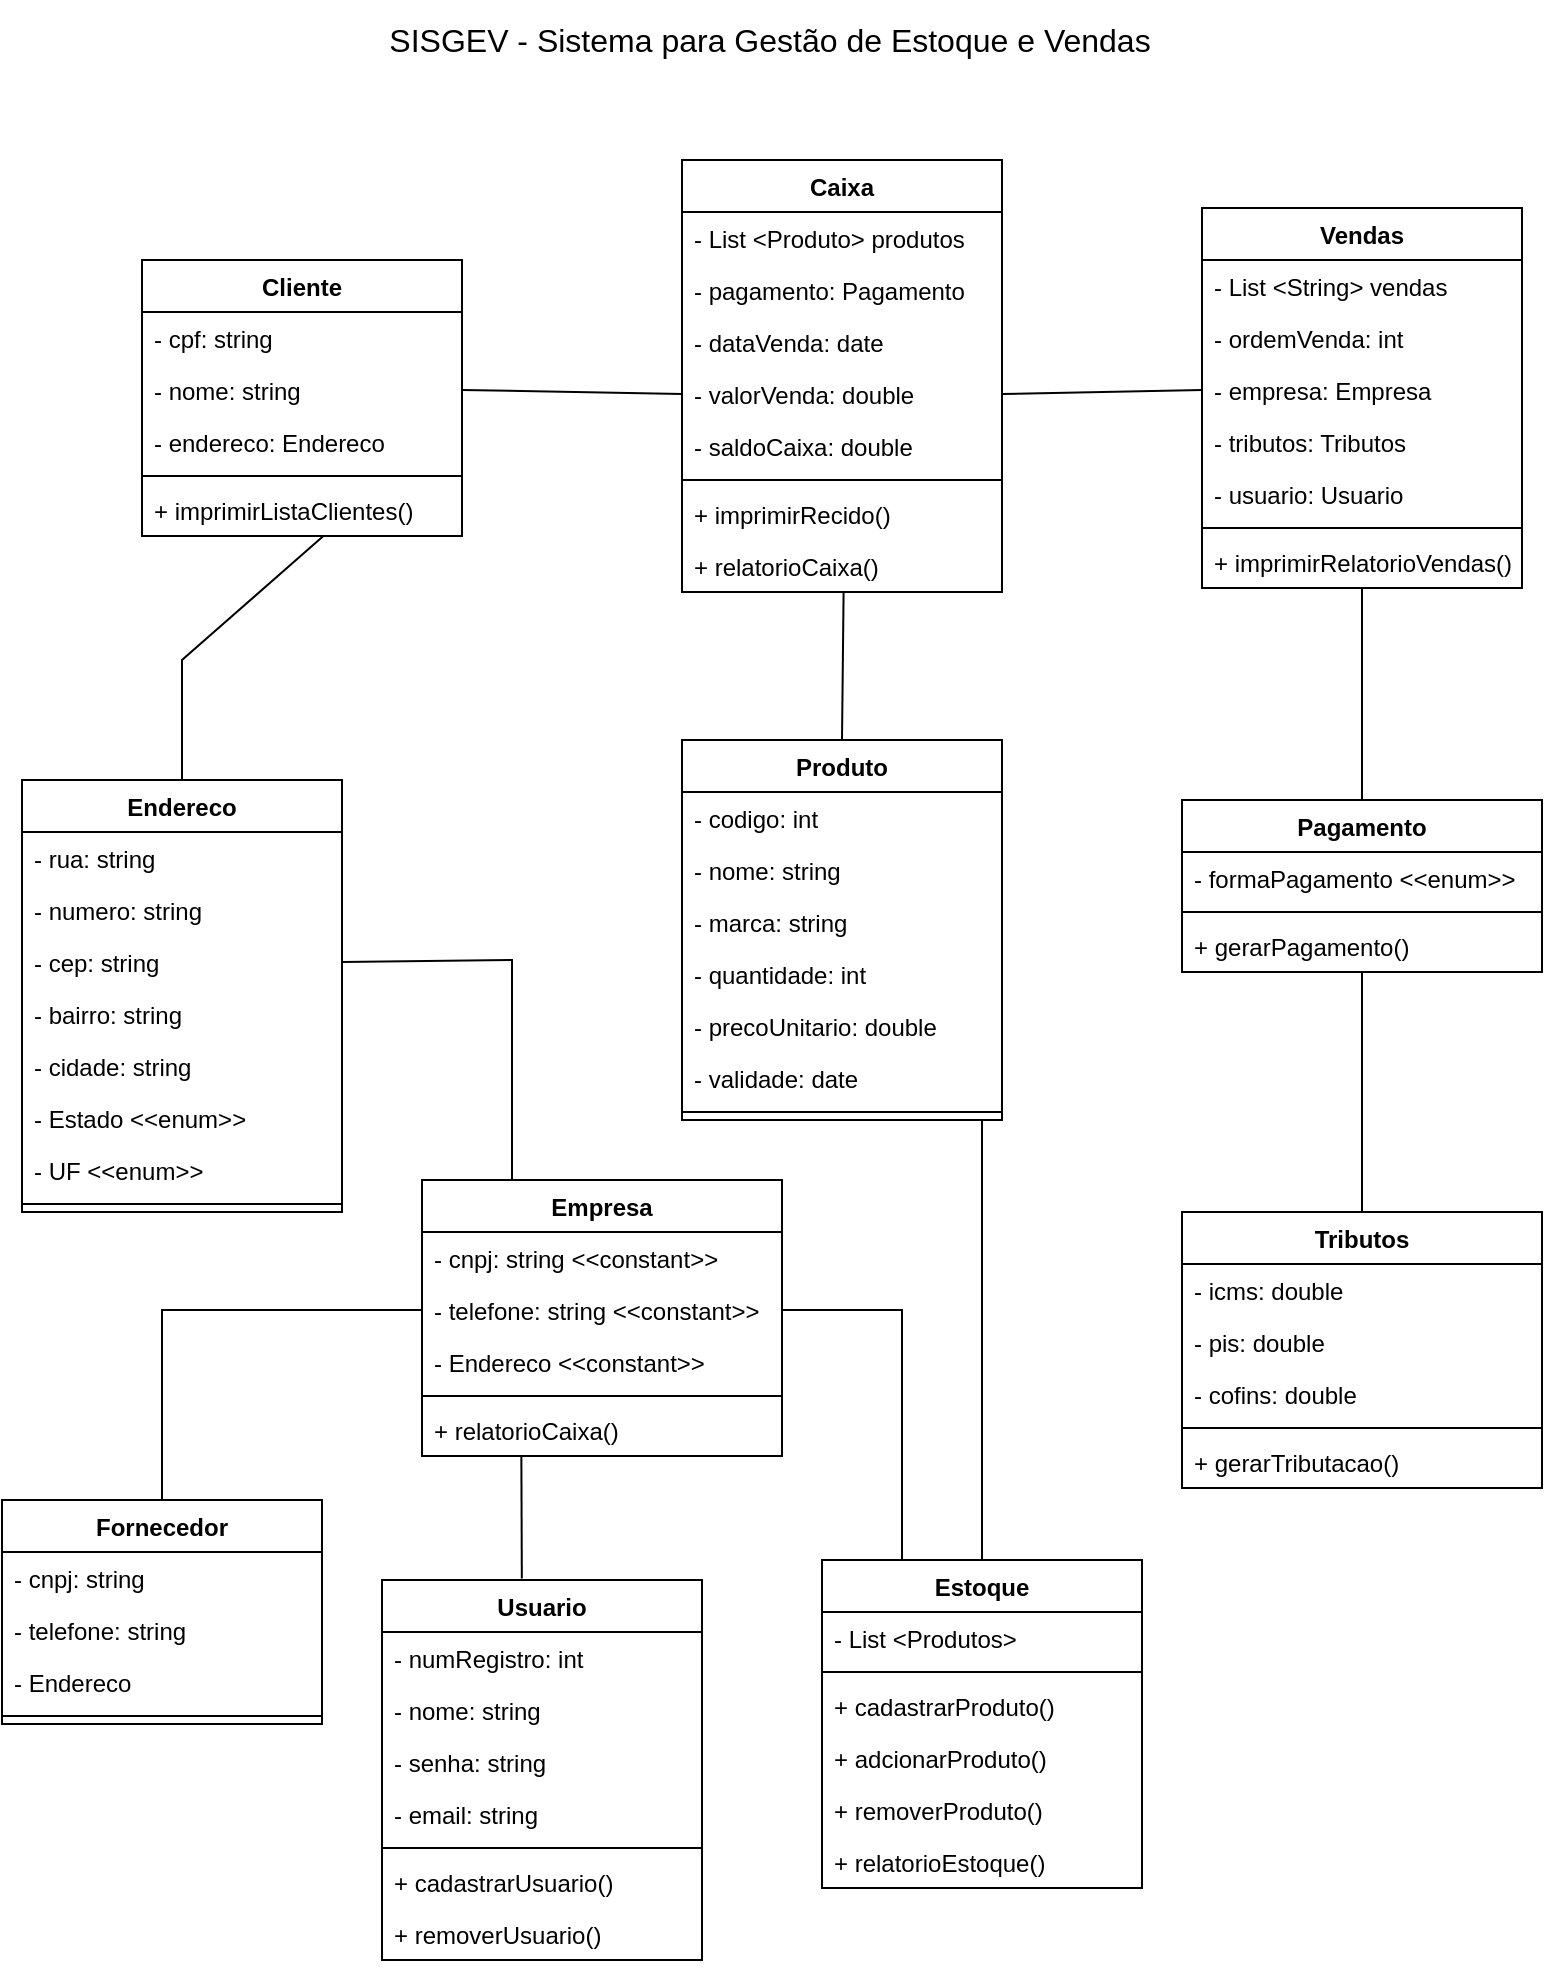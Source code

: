 <mxfile version="24.2.5" type="device">
  <diagram name="Página-1" id="ttXTV0nuph1amWZl_N1X">
    <mxGraphModel dx="1793" dy="1045" grid="1" gridSize="10" guides="1" tooltips="1" connect="1" arrows="1" fold="1" page="1" pageScale="1" pageWidth="827" pageHeight="1169" math="0" shadow="0">
      <root>
        <mxCell id="0" />
        <mxCell id="1" parent="0" />
        <mxCell id="R9EaCqI3CkqfUFcDq09_-9" value="Produto" style="swimlane;fontStyle=1;align=center;verticalAlign=top;childLayout=stackLayout;horizontal=1;startSize=26;horizontalStack=0;resizeParent=1;resizeParentMax=0;resizeLast=0;collapsible=1;marginBottom=0;whiteSpace=wrap;html=1;" parent="1" vertex="1">
          <mxGeometry x="370" y="440" width="160" height="190" as="geometry" />
        </mxCell>
        <mxCell id="R9EaCqI3CkqfUFcDq09_-10" value="- codigo: int" style="text;strokeColor=none;fillColor=none;align=left;verticalAlign=top;spacingLeft=4;spacingRight=4;overflow=hidden;rotatable=0;points=[[0,0.5],[1,0.5]];portConstraint=eastwest;whiteSpace=wrap;html=1;" parent="R9EaCqI3CkqfUFcDq09_-9" vertex="1">
          <mxGeometry y="26" width="160" height="26" as="geometry" />
        </mxCell>
        <mxCell id="R9EaCqI3CkqfUFcDq09_-13" value="- nome: string" style="text;strokeColor=none;fillColor=none;align=left;verticalAlign=top;spacingLeft=4;spacingRight=4;overflow=hidden;rotatable=0;points=[[0,0.5],[1,0.5]];portConstraint=eastwest;whiteSpace=wrap;html=1;" parent="R9EaCqI3CkqfUFcDq09_-9" vertex="1">
          <mxGeometry y="52" width="160" height="26" as="geometry" />
        </mxCell>
        <mxCell id="R9EaCqI3CkqfUFcDq09_-14" value="- marca: string" style="text;strokeColor=none;fillColor=none;align=left;verticalAlign=top;spacingLeft=4;spacingRight=4;overflow=hidden;rotatable=0;points=[[0,0.5],[1,0.5]];portConstraint=eastwest;whiteSpace=wrap;html=1;" parent="R9EaCqI3CkqfUFcDq09_-9" vertex="1">
          <mxGeometry y="78" width="160" height="26" as="geometry" />
        </mxCell>
        <mxCell id="R9EaCqI3CkqfUFcDq09_-15" value="- quantidade: int" style="text;strokeColor=none;fillColor=none;align=left;verticalAlign=top;spacingLeft=4;spacingRight=4;overflow=hidden;rotatable=0;points=[[0,0.5],[1,0.5]];portConstraint=eastwest;whiteSpace=wrap;html=1;" parent="R9EaCqI3CkqfUFcDq09_-9" vertex="1">
          <mxGeometry y="104" width="160" height="26" as="geometry" />
        </mxCell>
        <mxCell id="R9EaCqI3CkqfUFcDq09_-16" value="- precoUnitario: double" style="text;strokeColor=none;fillColor=none;align=left;verticalAlign=top;spacingLeft=4;spacingRight=4;overflow=hidden;rotatable=0;points=[[0,0.5],[1,0.5]];portConstraint=eastwest;whiteSpace=wrap;html=1;" parent="R9EaCqI3CkqfUFcDq09_-9" vertex="1">
          <mxGeometry y="130" width="160" height="26" as="geometry" />
        </mxCell>
        <mxCell id="R9EaCqI3CkqfUFcDq09_-17" value="- validade: date" style="text;strokeColor=none;fillColor=none;align=left;verticalAlign=top;spacingLeft=4;spacingRight=4;overflow=hidden;rotatable=0;points=[[0,0.5],[1,0.5]];portConstraint=eastwest;whiteSpace=wrap;html=1;" parent="R9EaCqI3CkqfUFcDq09_-9" vertex="1">
          <mxGeometry y="156" width="160" height="26" as="geometry" />
        </mxCell>
        <mxCell id="R9EaCqI3CkqfUFcDq09_-11" value="" style="line;strokeWidth=1;fillColor=none;align=left;verticalAlign=middle;spacingTop=-1;spacingLeft=3;spacingRight=3;rotatable=0;labelPosition=right;points=[];portConstraint=eastwest;strokeColor=inherit;" parent="R9EaCqI3CkqfUFcDq09_-9" vertex="1">
          <mxGeometry y="182" width="160" height="8" as="geometry" />
        </mxCell>
        <mxCell id="R9EaCqI3CkqfUFcDq09_-18" value="Estoque" style="swimlane;fontStyle=1;align=center;verticalAlign=top;childLayout=stackLayout;horizontal=1;startSize=26;horizontalStack=0;resizeParent=1;resizeParentMax=0;resizeLast=0;collapsible=1;marginBottom=0;whiteSpace=wrap;html=1;" parent="1" vertex="1">
          <mxGeometry x="440" y="850" width="160" height="164" as="geometry" />
        </mxCell>
        <mxCell id="R9EaCqI3CkqfUFcDq09_-19" value="- List &amp;lt;Produtos&amp;gt;" style="text;strokeColor=none;fillColor=none;align=left;verticalAlign=top;spacingLeft=4;spacingRight=4;overflow=hidden;rotatable=0;points=[[0,0.5],[1,0.5]];portConstraint=eastwest;whiteSpace=wrap;html=1;" parent="R9EaCqI3CkqfUFcDq09_-18" vertex="1">
          <mxGeometry y="26" width="160" height="26" as="geometry" />
        </mxCell>
        <mxCell id="R9EaCqI3CkqfUFcDq09_-25" value="" style="line;strokeWidth=1;fillColor=none;align=left;verticalAlign=middle;spacingTop=-1;spacingLeft=3;spacingRight=3;rotatable=0;labelPosition=right;points=[];portConstraint=eastwest;strokeColor=inherit;" parent="R9EaCqI3CkqfUFcDq09_-18" vertex="1">
          <mxGeometry y="52" width="160" height="8" as="geometry" />
        </mxCell>
        <mxCell id="R9EaCqI3CkqfUFcDq09_-26" value="+ cadastrarProduto()" style="text;strokeColor=none;fillColor=none;align=left;verticalAlign=top;spacingLeft=4;spacingRight=4;overflow=hidden;rotatable=0;points=[[0,0.5],[1,0.5]];portConstraint=eastwest;whiteSpace=wrap;html=1;" parent="R9EaCqI3CkqfUFcDq09_-18" vertex="1">
          <mxGeometry y="60" width="160" height="26" as="geometry" />
        </mxCell>
        <mxCell id="R9EaCqI3CkqfUFcDq09_-27" value="+ adcionarProduto()" style="text;strokeColor=none;fillColor=none;align=left;verticalAlign=top;spacingLeft=4;spacingRight=4;overflow=hidden;rotatable=0;points=[[0,0.5],[1,0.5]];portConstraint=eastwest;whiteSpace=wrap;html=1;" parent="R9EaCqI3CkqfUFcDq09_-18" vertex="1">
          <mxGeometry y="86" width="160" height="26" as="geometry" />
        </mxCell>
        <mxCell id="R9EaCqI3CkqfUFcDq09_-28" value="+ removerProduto()" style="text;strokeColor=none;fillColor=none;align=left;verticalAlign=top;spacingLeft=4;spacingRight=4;overflow=hidden;rotatable=0;points=[[0,0.5],[1,0.5]];portConstraint=eastwest;whiteSpace=wrap;html=1;" parent="R9EaCqI3CkqfUFcDq09_-18" vertex="1">
          <mxGeometry y="112" width="160" height="26" as="geometry" />
        </mxCell>
        <mxCell id="R9EaCqI3CkqfUFcDq09_-29" value="+ relatorioEstoque()" style="text;strokeColor=none;fillColor=none;align=left;verticalAlign=top;spacingLeft=4;spacingRight=4;overflow=hidden;rotatable=0;points=[[0,0.5],[1,0.5]];portConstraint=eastwest;whiteSpace=wrap;html=1;" parent="R9EaCqI3CkqfUFcDq09_-18" vertex="1">
          <mxGeometry y="138" width="160" height="26" as="geometry" />
        </mxCell>
        <mxCell id="R9EaCqI3CkqfUFcDq09_-30" value="Vendas" style="swimlane;fontStyle=1;align=center;verticalAlign=top;childLayout=stackLayout;horizontal=1;startSize=26;horizontalStack=0;resizeParent=1;resizeParentMax=0;resizeLast=0;collapsible=1;marginBottom=0;whiteSpace=wrap;html=1;" parent="1" vertex="1">
          <mxGeometry x="630" y="174" width="160" height="190" as="geometry">
            <mxRectangle x="380" y="400" width="80" height="30" as="alternateBounds" />
          </mxGeometry>
        </mxCell>
        <mxCell id="R9EaCqI3CkqfUFcDq09_-31" value="- List &amp;lt;String&amp;gt; vendas&amp;nbsp;" style="text;strokeColor=none;fillColor=none;align=left;verticalAlign=top;spacingLeft=4;spacingRight=4;overflow=hidden;rotatable=0;points=[[0,0.5],[1,0.5]];portConstraint=eastwest;whiteSpace=wrap;html=1;" parent="R9EaCqI3CkqfUFcDq09_-30" vertex="1">
          <mxGeometry y="26" width="160" height="26" as="geometry" />
        </mxCell>
        <mxCell id="R9EaCqI3CkqfUFcDq09_-33" value="- ordemVenda: int" style="text;strokeColor=none;fillColor=none;align=left;verticalAlign=top;spacingLeft=4;spacingRight=4;overflow=hidden;rotatable=0;points=[[0,0.5],[1,0.5]];portConstraint=eastwest;whiteSpace=wrap;html=1;" parent="R9EaCqI3CkqfUFcDq09_-30" vertex="1">
          <mxGeometry y="52" width="160" height="26" as="geometry" />
        </mxCell>
        <mxCell id="R9EaCqI3CkqfUFcDq09_-103" value="- empresa: Empresa" style="text;strokeColor=none;fillColor=none;align=left;verticalAlign=top;spacingLeft=4;spacingRight=4;overflow=hidden;rotatable=0;points=[[0,0.5],[1,0.5]];portConstraint=eastwest;whiteSpace=wrap;html=1;" parent="R9EaCqI3CkqfUFcDq09_-30" vertex="1">
          <mxGeometry y="78" width="160" height="26" as="geometry" />
        </mxCell>
        <mxCell id="R9EaCqI3CkqfUFcDq09_-104" value="- tributos: Tributos" style="text;strokeColor=none;fillColor=none;align=left;verticalAlign=top;spacingLeft=4;spacingRight=4;overflow=hidden;rotatable=0;points=[[0,0.5],[1,0.5]];portConstraint=eastwest;whiteSpace=wrap;html=1;" parent="R9EaCqI3CkqfUFcDq09_-30" vertex="1">
          <mxGeometry y="104" width="160" height="26" as="geometry" />
        </mxCell>
        <mxCell id="R9EaCqI3CkqfUFcDq09_-105" value="- usuario: Usuario" style="text;strokeColor=none;fillColor=none;align=left;verticalAlign=top;spacingLeft=4;spacingRight=4;overflow=hidden;rotatable=0;points=[[0,0.5],[1,0.5]];portConstraint=eastwest;whiteSpace=wrap;html=1;" parent="R9EaCqI3CkqfUFcDq09_-30" vertex="1">
          <mxGeometry y="130" width="160" height="26" as="geometry" />
        </mxCell>
        <mxCell id="R9EaCqI3CkqfUFcDq09_-37" value="" style="line;strokeWidth=1;fillColor=none;align=left;verticalAlign=middle;spacingTop=-1;spacingLeft=3;spacingRight=3;rotatable=0;labelPosition=right;points=[];portConstraint=eastwest;strokeColor=inherit;" parent="R9EaCqI3CkqfUFcDq09_-30" vertex="1">
          <mxGeometry y="156" width="160" height="8" as="geometry" />
        </mxCell>
        <mxCell id="R9EaCqI3CkqfUFcDq09_-101" value="+ imprimirRelatorioVendas()" style="text;strokeColor=none;fillColor=none;align=left;verticalAlign=top;spacingLeft=4;spacingRight=4;overflow=hidden;rotatable=0;points=[[0,0.5],[1,0.5]];portConstraint=eastwest;whiteSpace=wrap;html=1;" parent="R9EaCqI3CkqfUFcDq09_-30" vertex="1">
          <mxGeometry y="164" width="160" height="26" as="geometry" />
        </mxCell>
        <mxCell id="R9EaCqI3CkqfUFcDq09_-38" value="Usuario" style="swimlane;fontStyle=1;align=center;verticalAlign=top;childLayout=stackLayout;horizontal=1;startSize=26;horizontalStack=0;resizeParent=1;resizeParentMax=0;resizeLast=0;collapsible=1;marginBottom=0;whiteSpace=wrap;html=1;" parent="1" vertex="1">
          <mxGeometry x="220" y="860" width="160" height="190" as="geometry" />
        </mxCell>
        <mxCell id="R9EaCqI3CkqfUFcDq09_-39" value="- numRegistro: int" style="text;strokeColor=none;fillColor=none;align=left;verticalAlign=top;spacingLeft=4;spacingRight=4;overflow=hidden;rotatable=0;points=[[0,0.5],[1,0.5]];portConstraint=eastwest;whiteSpace=wrap;html=1;" parent="R9EaCqI3CkqfUFcDq09_-38" vertex="1">
          <mxGeometry y="26" width="160" height="26" as="geometry" />
        </mxCell>
        <mxCell id="R9EaCqI3CkqfUFcDq09_-40" value="- nome: string" style="text;strokeColor=none;fillColor=none;align=left;verticalAlign=top;spacingLeft=4;spacingRight=4;overflow=hidden;rotatable=0;points=[[0,0.5],[1,0.5]];portConstraint=eastwest;whiteSpace=wrap;html=1;" parent="R9EaCqI3CkqfUFcDq09_-38" vertex="1">
          <mxGeometry y="52" width="160" height="26" as="geometry" />
        </mxCell>
        <mxCell id="R9EaCqI3CkqfUFcDq09_-41" value="- senha: string" style="text;strokeColor=none;fillColor=none;align=left;verticalAlign=top;spacingLeft=4;spacingRight=4;overflow=hidden;rotatable=0;points=[[0,0.5],[1,0.5]];portConstraint=eastwest;whiteSpace=wrap;html=1;" parent="R9EaCqI3CkqfUFcDq09_-38" vertex="1">
          <mxGeometry y="78" width="160" height="26" as="geometry" />
        </mxCell>
        <mxCell id="R9EaCqI3CkqfUFcDq09_-42" value="- email: string" style="text;strokeColor=none;fillColor=none;align=left;verticalAlign=top;spacingLeft=4;spacingRight=4;overflow=hidden;rotatable=0;points=[[0,0.5],[1,0.5]];portConstraint=eastwest;whiteSpace=wrap;html=1;" parent="R9EaCqI3CkqfUFcDq09_-38" vertex="1">
          <mxGeometry y="104" width="160" height="26" as="geometry" />
        </mxCell>
        <mxCell id="R9EaCqI3CkqfUFcDq09_-45" value="" style="line;strokeWidth=1;fillColor=none;align=left;verticalAlign=middle;spacingTop=-1;spacingLeft=3;spacingRight=3;rotatable=0;labelPosition=right;points=[];portConstraint=eastwest;strokeColor=inherit;" parent="R9EaCqI3CkqfUFcDq09_-38" vertex="1">
          <mxGeometry y="130" width="160" height="8" as="geometry" />
        </mxCell>
        <mxCell id="R9EaCqI3CkqfUFcDq09_-44" value="+ cadastrarUsuario()" style="text;strokeColor=none;fillColor=none;align=left;verticalAlign=top;spacingLeft=4;spacingRight=4;overflow=hidden;rotatable=0;points=[[0,0.5],[1,0.5]];portConstraint=eastwest;whiteSpace=wrap;html=1;" parent="R9EaCqI3CkqfUFcDq09_-38" vertex="1">
          <mxGeometry y="138" width="160" height="26" as="geometry" />
        </mxCell>
        <mxCell id="R9EaCqI3CkqfUFcDq09_-47" value="+ removerUsuario()" style="text;strokeColor=none;fillColor=none;align=left;verticalAlign=top;spacingLeft=4;spacingRight=4;overflow=hidden;rotatable=0;points=[[0,0.5],[1,0.5]];portConstraint=eastwest;whiteSpace=wrap;html=1;" parent="R9EaCqI3CkqfUFcDq09_-38" vertex="1">
          <mxGeometry y="164" width="160" height="26" as="geometry" />
        </mxCell>
        <mxCell id="R9EaCqI3CkqfUFcDq09_-48" value="Caixa" style="swimlane;fontStyle=1;align=center;verticalAlign=top;childLayout=stackLayout;horizontal=1;startSize=26;horizontalStack=0;resizeParent=1;resizeParentMax=0;resizeLast=0;collapsible=1;marginBottom=0;whiteSpace=wrap;html=1;" parent="1" vertex="1">
          <mxGeometry x="370" y="150" width="160" height="216" as="geometry" />
        </mxCell>
        <mxCell id="R9EaCqI3CkqfUFcDq09_-32" value="- List &amp;lt;Produto&amp;gt; produtos" style="text;strokeColor=none;fillColor=none;align=left;verticalAlign=top;spacingLeft=4;spacingRight=4;overflow=hidden;rotatable=0;points=[[0,0.5],[1,0.5]];portConstraint=eastwest;whiteSpace=wrap;html=1;" parent="R9EaCqI3CkqfUFcDq09_-48" vertex="1">
          <mxGeometry y="26" width="160" height="26" as="geometry" />
        </mxCell>
        <mxCell id="R9EaCqI3CkqfUFcDq09_-102" value="- pagamento: Pagamento" style="text;strokeColor=none;fillColor=none;align=left;verticalAlign=top;spacingLeft=4;spacingRight=4;overflow=hidden;rotatable=0;points=[[0,0.5],[1,0.5]];portConstraint=eastwest;whiteSpace=wrap;html=1;" parent="R9EaCqI3CkqfUFcDq09_-48" vertex="1">
          <mxGeometry y="52" width="160" height="26" as="geometry" />
        </mxCell>
        <mxCell id="R9EaCqI3CkqfUFcDq09_-107" value="- dataVenda: date" style="text;strokeColor=none;fillColor=none;align=left;verticalAlign=top;spacingLeft=4;spacingRight=4;overflow=hidden;rotatable=0;points=[[0,0.5],[1,0.5]];portConstraint=eastwest;whiteSpace=wrap;html=1;" parent="R9EaCqI3CkqfUFcDq09_-48" vertex="1">
          <mxGeometry y="78" width="160" height="26" as="geometry" />
        </mxCell>
        <mxCell id="R9EaCqI3CkqfUFcDq09_-106" value="- valorVenda: double" style="text;strokeColor=none;fillColor=none;align=left;verticalAlign=top;spacingLeft=4;spacingRight=4;overflow=hidden;rotatable=0;points=[[0,0.5],[1,0.5]];portConstraint=eastwest;whiteSpace=wrap;html=1;" parent="R9EaCqI3CkqfUFcDq09_-48" vertex="1">
          <mxGeometry y="104" width="160" height="26" as="geometry" />
        </mxCell>
        <mxCell id="R9EaCqI3CkqfUFcDq09_-49" value="- saldoCaixa: double" style="text;strokeColor=none;fillColor=none;align=left;verticalAlign=top;spacingLeft=4;spacingRight=4;overflow=hidden;rotatable=0;points=[[0,0.5],[1,0.5]];portConstraint=eastwest;whiteSpace=wrap;html=1;" parent="R9EaCqI3CkqfUFcDq09_-48" vertex="1">
          <mxGeometry y="130" width="160" height="26" as="geometry" />
        </mxCell>
        <mxCell id="R9EaCqI3CkqfUFcDq09_-53" value="" style="line;strokeWidth=1;fillColor=none;align=left;verticalAlign=middle;spacingTop=-1;spacingLeft=3;spacingRight=3;rotatable=0;labelPosition=right;points=[];portConstraint=eastwest;strokeColor=inherit;" parent="R9EaCqI3CkqfUFcDq09_-48" vertex="1">
          <mxGeometry y="156" width="160" height="8" as="geometry" />
        </mxCell>
        <mxCell id="R9EaCqI3CkqfUFcDq09_-100" value="+ imprimirRecido()" style="text;strokeColor=none;fillColor=none;align=left;verticalAlign=top;spacingLeft=4;spacingRight=4;overflow=hidden;rotatable=0;points=[[0,0.5],[1,0.5]];portConstraint=eastwest;whiteSpace=wrap;html=1;" parent="R9EaCqI3CkqfUFcDq09_-48" vertex="1">
          <mxGeometry y="164" width="160" height="26" as="geometry" />
        </mxCell>
        <mxCell id="R9EaCqI3CkqfUFcDq09_-54" value="+ relatorioCaixa()" style="text;strokeColor=none;fillColor=none;align=left;verticalAlign=top;spacingLeft=4;spacingRight=4;overflow=hidden;rotatable=0;points=[[0,0.5],[1,0.5]];portConstraint=eastwest;whiteSpace=wrap;html=1;" parent="R9EaCqI3CkqfUFcDq09_-48" vertex="1">
          <mxGeometry y="190" width="160" height="26" as="geometry" />
        </mxCell>
        <mxCell id="R9EaCqI3CkqfUFcDq09_-56" value="Empresa" style="swimlane;fontStyle=1;align=center;verticalAlign=top;childLayout=stackLayout;horizontal=1;startSize=26;horizontalStack=0;resizeParent=1;resizeParentMax=0;resizeLast=0;collapsible=1;marginBottom=0;whiteSpace=wrap;html=1;" parent="1" vertex="1">
          <mxGeometry x="240" y="660" width="180" height="138" as="geometry" />
        </mxCell>
        <mxCell id="R9EaCqI3CkqfUFcDq09_-57" value="- cnpj: string &amp;lt;&amp;lt;constant&amp;gt;&amp;gt;" style="text;strokeColor=none;fillColor=none;align=left;verticalAlign=top;spacingLeft=4;spacingRight=4;overflow=hidden;rotatable=0;points=[[0,0.5],[1,0.5]];portConstraint=eastwest;whiteSpace=wrap;html=1;" parent="R9EaCqI3CkqfUFcDq09_-56" vertex="1">
          <mxGeometry y="26" width="180" height="26" as="geometry" />
        </mxCell>
        <mxCell id="R9EaCqI3CkqfUFcDq09_-61" value="- telefone: string &amp;lt;&amp;lt;constant&amp;gt;&amp;gt;" style="text;strokeColor=none;fillColor=none;align=left;verticalAlign=top;spacingLeft=4;spacingRight=4;overflow=hidden;rotatable=0;points=[[0,0.5],[1,0.5]];portConstraint=eastwest;whiteSpace=wrap;html=1;" parent="R9EaCqI3CkqfUFcDq09_-56" vertex="1">
          <mxGeometry y="52" width="180" height="26" as="geometry" />
        </mxCell>
        <mxCell id="R9EaCqI3CkqfUFcDq09_-62" value="- Endereco &amp;lt;&amp;lt;constant&amp;gt;&amp;gt;" style="text;strokeColor=none;fillColor=none;align=left;verticalAlign=top;spacingLeft=4;spacingRight=4;overflow=hidden;rotatable=0;points=[[0,0.5],[1,0.5]];portConstraint=eastwest;whiteSpace=wrap;html=1;" parent="R9EaCqI3CkqfUFcDq09_-56" vertex="1">
          <mxGeometry y="78" width="180" height="26" as="geometry" />
        </mxCell>
        <mxCell id="R9EaCqI3CkqfUFcDq09_-58" value="" style="line;strokeWidth=1;fillColor=none;align=left;verticalAlign=middle;spacingTop=-1;spacingLeft=3;spacingRight=3;rotatable=0;labelPosition=right;points=[];portConstraint=eastwest;strokeColor=inherit;" parent="R9EaCqI3CkqfUFcDq09_-56" vertex="1">
          <mxGeometry y="104" width="180" height="8" as="geometry" />
        </mxCell>
        <mxCell id="R9EaCqI3CkqfUFcDq09_-59" value="+ relatorioCaixa()" style="text;strokeColor=none;fillColor=none;align=left;verticalAlign=top;spacingLeft=4;spacingRight=4;overflow=hidden;rotatable=0;points=[[0,0.5],[1,0.5]];portConstraint=eastwest;whiteSpace=wrap;html=1;" parent="R9EaCqI3CkqfUFcDq09_-56" vertex="1">
          <mxGeometry y="112" width="180" height="26" as="geometry" />
        </mxCell>
        <mxCell id="R9EaCqI3CkqfUFcDq09_-60" value="&lt;div style=&quot;font-size: 16px;&quot;&gt;SISGEV - Sistema para Gestão de Estoque e Vendas&lt;/div&gt;&lt;div style=&quot;font-size: 16px;&quot;&gt;&lt;br style=&quot;font-size: 16px;&quot;&gt;&lt;/div&gt;" style="text;html=1;align=center;verticalAlign=middle;whiteSpace=wrap;rounded=0;fontSize=16;" parent="1" vertex="1">
          <mxGeometry x="114" y="70" width="600" height="60" as="geometry" />
        </mxCell>
        <mxCell id="R9EaCqI3CkqfUFcDq09_-69" value="Endereco" style="swimlane;fontStyle=1;align=center;verticalAlign=top;childLayout=stackLayout;horizontal=1;startSize=26;horizontalStack=0;resizeParent=1;resizeParentMax=0;resizeLast=0;collapsible=1;marginBottom=0;whiteSpace=wrap;html=1;" parent="1" vertex="1">
          <mxGeometry x="40" y="460" width="160" height="216" as="geometry">
            <mxRectangle x="380" y="400" width="80" height="30" as="alternateBounds" />
          </mxGeometry>
        </mxCell>
        <mxCell id="R9EaCqI3CkqfUFcDq09_-70" value="- rua: string&amp;nbsp;" style="text;strokeColor=none;fillColor=none;align=left;verticalAlign=top;spacingLeft=4;spacingRight=4;overflow=hidden;rotatable=0;points=[[0,0.5],[1,0.5]];portConstraint=eastwest;whiteSpace=wrap;html=1;" parent="R9EaCqI3CkqfUFcDq09_-69" vertex="1">
          <mxGeometry y="26" width="160" height="26" as="geometry" />
        </mxCell>
        <mxCell id="R9EaCqI3CkqfUFcDq09_-71" value="- numero: string" style="text;strokeColor=none;fillColor=none;align=left;verticalAlign=top;spacingLeft=4;spacingRight=4;overflow=hidden;rotatable=0;points=[[0,0.5],[1,0.5]];portConstraint=eastwest;whiteSpace=wrap;html=1;" parent="R9EaCqI3CkqfUFcDq09_-69" vertex="1">
          <mxGeometry y="52" width="160" height="26" as="geometry" />
        </mxCell>
        <mxCell id="R9EaCqI3CkqfUFcDq09_-72" value="- cep: string" style="text;strokeColor=none;fillColor=none;align=left;verticalAlign=top;spacingLeft=4;spacingRight=4;overflow=hidden;rotatable=0;points=[[0,0.5],[1,0.5]];portConstraint=eastwest;whiteSpace=wrap;html=1;" parent="R9EaCqI3CkqfUFcDq09_-69" vertex="1">
          <mxGeometry y="78" width="160" height="26" as="geometry" />
        </mxCell>
        <mxCell id="R9EaCqI3CkqfUFcDq09_-73" value="- bairro: string" style="text;strokeColor=none;fillColor=none;align=left;verticalAlign=top;spacingLeft=4;spacingRight=4;overflow=hidden;rotatable=0;points=[[0,0.5],[1,0.5]];portConstraint=eastwest;whiteSpace=wrap;html=1;" parent="R9EaCqI3CkqfUFcDq09_-69" vertex="1">
          <mxGeometry y="104" width="160" height="26" as="geometry" />
        </mxCell>
        <mxCell id="R9EaCqI3CkqfUFcDq09_-74" value="- cidade: string" style="text;strokeColor=none;fillColor=none;align=left;verticalAlign=top;spacingLeft=4;spacingRight=4;overflow=hidden;rotatable=0;points=[[0,0.5],[1,0.5]];portConstraint=eastwest;whiteSpace=wrap;html=1;" parent="R9EaCqI3CkqfUFcDq09_-69" vertex="1">
          <mxGeometry y="130" width="160" height="26" as="geometry" />
        </mxCell>
        <mxCell id="R9EaCqI3CkqfUFcDq09_-75" value="- Estado &amp;lt;&amp;lt;enum&amp;gt;&amp;gt;" style="text;strokeColor=none;fillColor=none;align=left;verticalAlign=top;spacingLeft=4;spacingRight=4;overflow=hidden;rotatable=0;points=[[0,0.5],[1,0.5]];portConstraint=eastwest;whiteSpace=wrap;html=1;" parent="R9EaCqI3CkqfUFcDq09_-69" vertex="1">
          <mxGeometry y="156" width="160" height="26" as="geometry" />
        </mxCell>
        <mxCell id="R9EaCqI3CkqfUFcDq09_-77" value="- UF &amp;lt;&amp;lt;enum&amp;gt;&amp;gt;" style="text;strokeColor=none;fillColor=none;align=left;verticalAlign=top;spacingLeft=4;spacingRight=4;overflow=hidden;rotatable=0;points=[[0,0.5],[1,0.5]];portConstraint=eastwest;whiteSpace=wrap;html=1;" parent="R9EaCqI3CkqfUFcDq09_-69" vertex="1">
          <mxGeometry y="182" width="160" height="26" as="geometry" />
        </mxCell>
        <mxCell id="R9EaCqI3CkqfUFcDq09_-76" value="" style="line;strokeWidth=1;fillColor=none;align=left;verticalAlign=middle;spacingTop=-1;spacingLeft=3;spacingRight=3;rotatable=0;labelPosition=right;points=[];portConstraint=eastwest;strokeColor=inherit;" parent="R9EaCqI3CkqfUFcDq09_-69" vertex="1">
          <mxGeometry y="208" width="160" height="8" as="geometry" />
        </mxCell>
        <mxCell id="R9EaCqI3CkqfUFcDq09_-78" value="Pagamento" style="swimlane;fontStyle=1;align=center;verticalAlign=top;childLayout=stackLayout;horizontal=1;startSize=26;horizontalStack=0;resizeParent=1;resizeParentMax=0;resizeLast=0;collapsible=1;marginBottom=0;whiteSpace=wrap;html=1;" parent="1" vertex="1">
          <mxGeometry x="620" y="470" width="180" height="86" as="geometry" />
        </mxCell>
        <mxCell id="R9EaCqI3CkqfUFcDq09_-79" value="- formaPagamento &amp;lt;&amp;lt;enum&amp;gt;&amp;gt;" style="text;strokeColor=none;fillColor=none;align=left;verticalAlign=top;spacingLeft=4;spacingRight=4;overflow=hidden;rotatable=0;points=[[0,0.5],[1,0.5]];portConstraint=eastwest;whiteSpace=wrap;html=1;" parent="R9EaCqI3CkqfUFcDq09_-78" vertex="1">
          <mxGeometry y="26" width="180" height="26" as="geometry" />
        </mxCell>
        <mxCell id="R9EaCqI3CkqfUFcDq09_-80" value="" style="line;strokeWidth=1;fillColor=none;align=left;verticalAlign=middle;spacingTop=-1;spacingLeft=3;spacingRight=3;rotatable=0;labelPosition=right;points=[];portConstraint=eastwest;strokeColor=inherit;" parent="R9EaCqI3CkqfUFcDq09_-78" vertex="1">
          <mxGeometry y="52" width="180" height="8" as="geometry" />
        </mxCell>
        <mxCell id="R9EaCqI3CkqfUFcDq09_-82" value="+ gerarPagamento()" style="text;strokeColor=none;fillColor=none;align=left;verticalAlign=top;spacingLeft=4;spacingRight=4;overflow=hidden;rotatable=0;points=[[0,0.5],[1,0.5]];portConstraint=eastwest;whiteSpace=wrap;html=1;" parent="R9EaCqI3CkqfUFcDq09_-78" vertex="1">
          <mxGeometry y="60" width="180" height="26" as="geometry" />
        </mxCell>
        <mxCell id="R9EaCqI3CkqfUFcDq09_-83" value="Fornecedor" style="swimlane;fontStyle=1;align=center;verticalAlign=top;childLayout=stackLayout;horizontal=1;startSize=26;horizontalStack=0;resizeParent=1;resizeParentMax=0;resizeLast=0;collapsible=1;marginBottom=0;whiteSpace=wrap;html=1;" parent="1" vertex="1">
          <mxGeometry x="30" y="820" width="160" height="112" as="geometry" />
        </mxCell>
        <mxCell id="R9EaCqI3CkqfUFcDq09_-84" value="- cnpj: string" style="text;strokeColor=none;fillColor=none;align=left;verticalAlign=top;spacingLeft=4;spacingRight=4;overflow=hidden;rotatable=0;points=[[0,0.5],[1,0.5]];portConstraint=eastwest;whiteSpace=wrap;html=1;" parent="R9EaCqI3CkqfUFcDq09_-83" vertex="1">
          <mxGeometry y="26" width="160" height="26" as="geometry" />
        </mxCell>
        <mxCell id="R9EaCqI3CkqfUFcDq09_-85" value="- telefone: string" style="text;strokeColor=none;fillColor=none;align=left;verticalAlign=top;spacingLeft=4;spacingRight=4;overflow=hidden;rotatable=0;points=[[0,0.5],[1,0.5]];portConstraint=eastwest;whiteSpace=wrap;html=1;" parent="R9EaCqI3CkqfUFcDq09_-83" vertex="1">
          <mxGeometry y="52" width="160" height="26" as="geometry" />
        </mxCell>
        <mxCell id="R9EaCqI3CkqfUFcDq09_-86" value="- Endereco" style="text;strokeColor=none;fillColor=none;align=left;verticalAlign=top;spacingLeft=4;spacingRight=4;overflow=hidden;rotatable=0;points=[[0,0.5],[1,0.5]];portConstraint=eastwest;whiteSpace=wrap;html=1;" parent="R9EaCqI3CkqfUFcDq09_-83" vertex="1">
          <mxGeometry y="78" width="160" height="26" as="geometry" />
        </mxCell>
        <mxCell id="R9EaCqI3CkqfUFcDq09_-87" value="" style="line;strokeWidth=1;fillColor=none;align=left;verticalAlign=middle;spacingTop=-1;spacingLeft=3;spacingRight=3;rotatable=0;labelPosition=right;points=[];portConstraint=eastwest;strokeColor=inherit;" parent="R9EaCqI3CkqfUFcDq09_-83" vertex="1">
          <mxGeometry y="104" width="160" height="8" as="geometry" />
        </mxCell>
        <mxCell id="R9EaCqI3CkqfUFcDq09_-94" value="Tributos" style="swimlane;fontStyle=1;align=center;verticalAlign=top;childLayout=stackLayout;horizontal=1;startSize=26;horizontalStack=0;resizeParent=1;resizeParentMax=0;resizeLast=0;collapsible=1;marginBottom=0;whiteSpace=wrap;html=1;" parent="1" vertex="1">
          <mxGeometry x="620" y="676" width="180" height="138" as="geometry" />
        </mxCell>
        <mxCell id="R9EaCqI3CkqfUFcDq09_-95" value="- icms: double" style="text;strokeColor=none;fillColor=none;align=left;verticalAlign=top;spacingLeft=4;spacingRight=4;overflow=hidden;rotatable=0;points=[[0,0.5],[1,0.5]];portConstraint=eastwest;whiteSpace=wrap;html=1;" parent="R9EaCqI3CkqfUFcDq09_-94" vertex="1">
          <mxGeometry y="26" width="180" height="26" as="geometry" />
        </mxCell>
        <mxCell id="R9EaCqI3CkqfUFcDq09_-98" value="- pis: double" style="text;strokeColor=none;fillColor=none;align=left;verticalAlign=top;spacingLeft=4;spacingRight=4;overflow=hidden;rotatable=0;points=[[0,0.5],[1,0.5]];portConstraint=eastwest;whiteSpace=wrap;html=1;" parent="R9EaCqI3CkqfUFcDq09_-94" vertex="1">
          <mxGeometry y="52" width="180" height="26" as="geometry" />
        </mxCell>
        <mxCell id="R9EaCqI3CkqfUFcDq09_-99" value="- cofins: double" style="text;strokeColor=none;fillColor=none;align=left;verticalAlign=top;spacingLeft=4;spacingRight=4;overflow=hidden;rotatable=0;points=[[0,0.5],[1,0.5]];portConstraint=eastwest;whiteSpace=wrap;html=1;" parent="R9EaCqI3CkqfUFcDq09_-94" vertex="1">
          <mxGeometry y="78" width="180" height="26" as="geometry" />
        </mxCell>
        <mxCell id="R9EaCqI3CkqfUFcDq09_-96" value="" style="line;strokeWidth=1;fillColor=none;align=left;verticalAlign=middle;spacingTop=-1;spacingLeft=3;spacingRight=3;rotatable=0;labelPosition=right;points=[];portConstraint=eastwest;strokeColor=inherit;" parent="R9EaCqI3CkqfUFcDq09_-94" vertex="1">
          <mxGeometry y="104" width="180" height="8" as="geometry" />
        </mxCell>
        <mxCell id="R9EaCqI3CkqfUFcDq09_-97" value="+ gerarTributacao()" style="text;strokeColor=none;fillColor=none;align=left;verticalAlign=top;spacingLeft=4;spacingRight=4;overflow=hidden;rotatable=0;points=[[0,0.5],[1,0.5]];portConstraint=eastwest;whiteSpace=wrap;html=1;" parent="R9EaCqI3CkqfUFcDq09_-94" vertex="1">
          <mxGeometry y="112" width="180" height="26" as="geometry" />
        </mxCell>
        <mxCell id="R9EaCqI3CkqfUFcDq09_-108" value="Cliente" style="swimlane;fontStyle=1;align=center;verticalAlign=top;childLayout=stackLayout;horizontal=1;startSize=26;horizontalStack=0;resizeParent=1;resizeParentMax=0;resizeLast=0;collapsible=1;marginBottom=0;whiteSpace=wrap;html=1;" parent="1" vertex="1">
          <mxGeometry x="100" y="200" width="160" height="138" as="geometry" />
        </mxCell>
        <mxCell id="R9EaCqI3CkqfUFcDq09_-109" value="- cpf: string" style="text;strokeColor=none;fillColor=none;align=left;verticalAlign=top;spacingLeft=4;spacingRight=4;overflow=hidden;rotatable=0;points=[[0,0.5],[1,0.5]];portConstraint=eastwest;whiteSpace=wrap;html=1;" parent="R9EaCqI3CkqfUFcDq09_-108" vertex="1">
          <mxGeometry y="26" width="160" height="26" as="geometry" />
        </mxCell>
        <mxCell id="R9EaCqI3CkqfUFcDq09_-110" value="- nome: string" style="text;strokeColor=none;fillColor=none;align=left;verticalAlign=top;spacingLeft=4;spacingRight=4;overflow=hidden;rotatable=0;points=[[0,0.5],[1,0.5]];portConstraint=eastwest;whiteSpace=wrap;html=1;" parent="R9EaCqI3CkqfUFcDq09_-108" vertex="1">
          <mxGeometry y="52" width="160" height="26" as="geometry" />
        </mxCell>
        <mxCell id="R9EaCqI3CkqfUFcDq09_-112" value="- endereco: Endereco" style="text;strokeColor=none;fillColor=none;align=left;verticalAlign=top;spacingLeft=4;spacingRight=4;overflow=hidden;rotatable=0;points=[[0,0.5],[1,0.5]];portConstraint=eastwest;whiteSpace=wrap;html=1;" parent="R9EaCqI3CkqfUFcDq09_-108" vertex="1">
          <mxGeometry y="78" width="160" height="26" as="geometry" />
        </mxCell>
        <mxCell id="R9EaCqI3CkqfUFcDq09_-115" value="" style="line;strokeWidth=1;fillColor=none;align=left;verticalAlign=middle;spacingTop=-1;spacingLeft=3;spacingRight=3;rotatable=0;labelPosition=right;points=[];portConstraint=eastwest;strokeColor=inherit;" parent="R9EaCqI3CkqfUFcDq09_-108" vertex="1">
          <mxGeometry y="104" width="160" height="8" as="geometry" />
        </mxCell>
        <mxCell id="R9EaCqI3CkqfUFcDq09_-116" value="+ imprimirListaClientes()" style="text;strokeColor=none;fillColor=none;align=left;verticalAlign=top;spacingLeft=4;spacingRight=4;overflow=hidden;rotatable=0;points=[[0,0.5],[1,0.5]];portConstraint=eastwest;whiteSpace=wrap;html=1;" parent="R9EaCqI3CkqfUFcDq09_-108" vertex="1">
          <mxGeometry y="112" width="160" height="26" as="geometry" />
        </mxCell>
        <mxCell id="R9EaCqI3CkqfUFcDq09_-117" value="" style="endArrow=none;html=1;rounded=0;exitX=0.5;exitY=0;exitDx=0;exitDy=0;entryX=0;entryY=0.5;entryDx=0;entryDy=0;" parent="1" source="R9EaCqI3CkqfUFcDq09_-83" target="R9EaCqI3CkqfUFcDq09_-61" edge="1">
          <mxGeometry width="50" height="50" relative="1" as="geometry">
            <mxPoint x="360" y="840" as="sourcePoint" />
            <mxPoint x="410" y="790" as="targetPoint" />
            <Array as="points">
              <mxPoint x="110" y="725" />
            </Array>
          </mxGeometry>
        </mxCell>
        <mxCell id="R9EaCqI3CkqfUFcDq09_-118" value="" style="endArrow=none;html=1;rounded=0;exitX=0.25;exitY=0;exitDx=0;exitDy=0;entryX=1;entryY=0.5;entryDx=0;entryDy=0;" parent="1" source="R9EaCqI3CkqfUFcDq09_-18" target="R9EaCqI3CkqfUFcDq09_-61" edge="1">
          <mxGeometry width="50" height="50" relative="1" as="geometry">
            <mxPoint x="220" y="827" as="sourcePoint" />
            <mxPoint x="349" y="748" as="targetPoint" />
            <Array as="points">
              <mxPoint x="480" y="725" />
            </Array>
          </mxGeometry>
        </mxCell>
        <mxCell id="R9EaCqI3CkqfUFcDq09_-119" value="" style="endArrow=none;html=1;rounded=0;exitX=0.437;exitY=-0.004;exitDx=0;exitDy=0;entryX=0.276;entryY=1.002;entryDx=0;entryDy=0;entryPerimeter=0;exitPerimeter=0;" parent="1" source="R9EaCqI3CkqfUFcDq09_-38" target="R9EaCqI3CkqfUFcDq09_-59" edge="1">
          <mxGeometry width="50" height="50" relative="1" as="geometry">
            <mxPoint x="220" y="950" as="sourcePoint" />
            <mxPoint x="380" y="760" as="targetPoint" />
          </mxGeometry>
        </mxCell>
        <mxCell id="R9EaCqI3CkqfUFcDq09_-122" value="" style="endArrow=none;html=1;rounded=0;exitX=0.5;exitY=0;exitDx=0;exitDy=0;" parent="1" source="R9EaCqI3CkqfUFcDq09_-18" edge="1">
          <mxGeometry width="50" height="50" relative="1" as="geometry">
            <mxPoint x="580" y="698" as="sourcePoint" />
            <mxPoint x="520" y="630" as="targetPoint" />
          </mxGeometry>
        </mxCell>
        <mxCell id="R9EaCqI3CkqfUFcDq09_-123" value="" style="endArrow=none;html=1;rounded=0;exitX=1;exitY=0.5;exitDx=0;exitDy=0;entryX=0;entryY=0.5;entryDx=0;entryDy=0;" parent="1" source="R9EaCqI3CkqfUFcDq09_-110" target="R9EaCqI3CkqfUFcDq09_-106" edge="1">
          <mxGeometry width="50" height="50" relative="1" as="geometry">
            <mxPoint x="470" y="280" as="sourcePoint" />
            <mxPoint x="360" y="270" as="targetPoint" />
          </mxGeometry>
        </mxCell>
        <mxCell id="R9EaCqI3CkqfUFcDq09_-124" value="" style="endArrow=none;html=1;rounded=0;exitX=1;exitY=0.5;exitDx=0;exitDy=0;entryX=0;entryY=0.5;entryDx=0;entryDy=0;" parent="1" source="R9EaCqI3CkqfUFcDq09_-106" target="R9EaCqI3CkqfUFcDq09_-103" edge="1">
          <mxGeometry width="50" height="50" relative="1" as="geometry">
            <mxPoint x="560" y="460" as="sourcePoint" />
            <mxPoint x="670" y="462" as="targetPoint" />
          </mxGeometry>
        </mxCell>
        <mxCell id="R9EaCqI3CkqfUFcDq09_-125" value="" style="endArrow=none;html=1;rounded=0;exitX=1;exitY=0.5;exitDx=0;exitDy=0;entryX=0.25;entryY=0;entryDx=0;entryDy=0;" parent="1" source="R9EaCqI3CkqfUFcDq09_-72" target="R9EaCqI3CkqfUFcDq09_-56" edge="1">
          <mxGeometry width="50" height="50" relative="1" as="geometry">
            <mxPoint x="220" y="532" as="sourcePoint" />
            <mxPoint x="320" y="530" as="targetPoint" />
            <Array as="points">
              <mxPoint x="285" y="550" />
            </Array>
          </mxGeometry>
        </mxCell>
        <mxCell id="R9EaCqI3CkqfUFcDq09_-126" value="" style="endArrow=none;html=1;rounded=0;exitX=0.5;exitY=0;exitDx=0;exitDy=0;entryX=0.566;entryY=1.003;entryDx=0;entryDy=0;entryPerimeter=0;" parent="1" source="R9EaCqI3CkqfUFcDq09_-69" target="R9EaCqI3CkqfUFcDq09_-116" edge="1">
          <mxGeometry width="50" height="50" relative="1" as="geometry">
            <mxPoint x="179.5" y="578" as="sourcePoint" />
            <mxPoint x="190" y="370" as="targetPoint" />
            <Array as="points">
              <mxPoint x="120" y="400" />
            </Array>
          </mxGeometry>
        </mxCell>
        <mxCell id="R9EaCqI3CkqfUFcDq09_-127" value="" style="endArrow=none;html=1;rounded=0;exitX=0.5;exitY=0;exitDx=0;exitDy=0;entryX=0.505;entryY=0.993;entryDx=0;entryDy=0;entryPerimeter=0;" parent="1" source="R9EaCqI3CkqfUFcDq09_-9" target="R9EaCqI3CkqfUFcDq09_-54" edge="1">
          <mxGeometry width="50" height="50" relative="1" as="geometry">
            <mxPoint x="240" y="512" as="sourcePoint" />
            <mxPoint x="311" y="390" as="targetPoint" />
          </mxGeometry>
        </mxCell>
        <mxCell id="R9EaCqI3CkqfUFcDq09_-128" value="" style="endArrow=none;html=1;rounded=0;exitX=0.5;exitY=0;exitDx=0;exitDy=0;" parent="1" source="R9EaCqI3CkqfUFcDq09_-78" target="R9EaCqI3CkqfUFcDq09_-101" edge="1">
          <mxGeometry width="50" height="50" relative="1" as="geometry">
            <mxPoint x="460" y="450" as="sourcePoint" />
            <mxPoint x="740" y="400" as="targetPoint" />
          </mxGeometry>
        </mxCell>
        <mxCell id="R9EaCqI3CkqfUFcDq09_-129" value="" style="endArrow=none;html=1;rounded=0;" parent="1" source="R9EaCqI3CkqfUFcDq09_-94" target="R9EaCqI3CkqfUFcDq09_-82" edge="1">
          <mxGeometry width="50" height="50" relative="1" as="geometry">
            <mxPoint x="760" y="676" as="sourcePoint" />
            <mxPoint x="760" y="548" as="targetPoint" />
          </mxGeometry>
        </mxCell>
      </root>
    </mxGraphModel>
  </diagram>
</mxfile>
